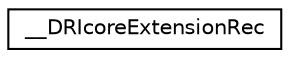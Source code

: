 digraph "Graphe hiérarchique des classes"
{
  edge [fontname="Helvetica",fontsize="10",labelfontname="Helvetica",labelfontsize="10"];
  node [fontname="Helvetica",fontsize="10",shape=record];
  rankdir="LR";
  Node1 [label="__DRIcoreExtensionRec",height=0.2,width=0.4,color="black", fillcolor="white", style="filled",URL="$struct_____d_r_icore_extension_rec.html"];
}
